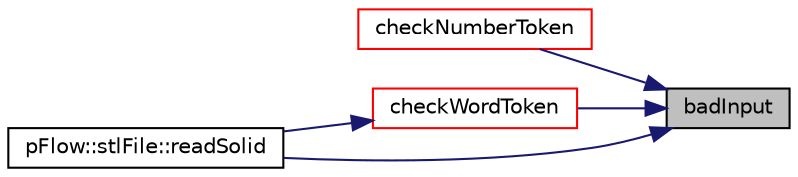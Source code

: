 digraph "badInput"
{
 // LATEX_PDF_SIZE
  edge [fontname="Helvetica",fontsize="10",labelfontname="Helvetica",labelfontsize="10"];
  node [fontname="Helvetica",fontsize="10",shape=record];
  rankdir="RL";
  Node1 [label="badInput",height=0.2,width=0.4,color="black", fillcolor="grey75", style="filled", fontcolor="black",tooltip=" "];
  Node1 -> Node2 [dir="back",color="midnightblue",fontsize="10",style="solid",fontname="Helvetica"];
  Node2 [label="checkNumberToken",height=0.2,width=0.4,color="red", fillcolor="white", style="filled",URL="$namespacepFlow.html#a7eb5ba27ff2b049a15f9d4ca1a216398",tooltip=" "];
  Node1 -> Node4 [dir="back",color="midnightblue",fontsize="10",style="solid",fontname="Helvetica"];
  Node4 [label="checkWordToken",height=0.2,width=0.4,color="red", fillcolor="white", style="filled",URL="$namespacepFlow.html#a742913ced514ca5a1fa1cfb6fb79e550",tooltip=" "];
  Node4 -> Node5 [dir="back",color="midnightblue",fontsize="10",style="solid",fontname="Helvetica"];
  Node5 [label="pFlow::stlFile::readSolid",height=0.2,width=0.4,color="black", fillcolor="white", style="filled",URL="$classpFlow_1_1stlFile.html#a1d3b1b4ac56b0cec4337f6d7e9c6ce6c",tooltip=" "];
  Node1 -> Node5 [dir="back",color="midnightblue",fontsize="10",style="solid",fontname="Helvetica"];
}
